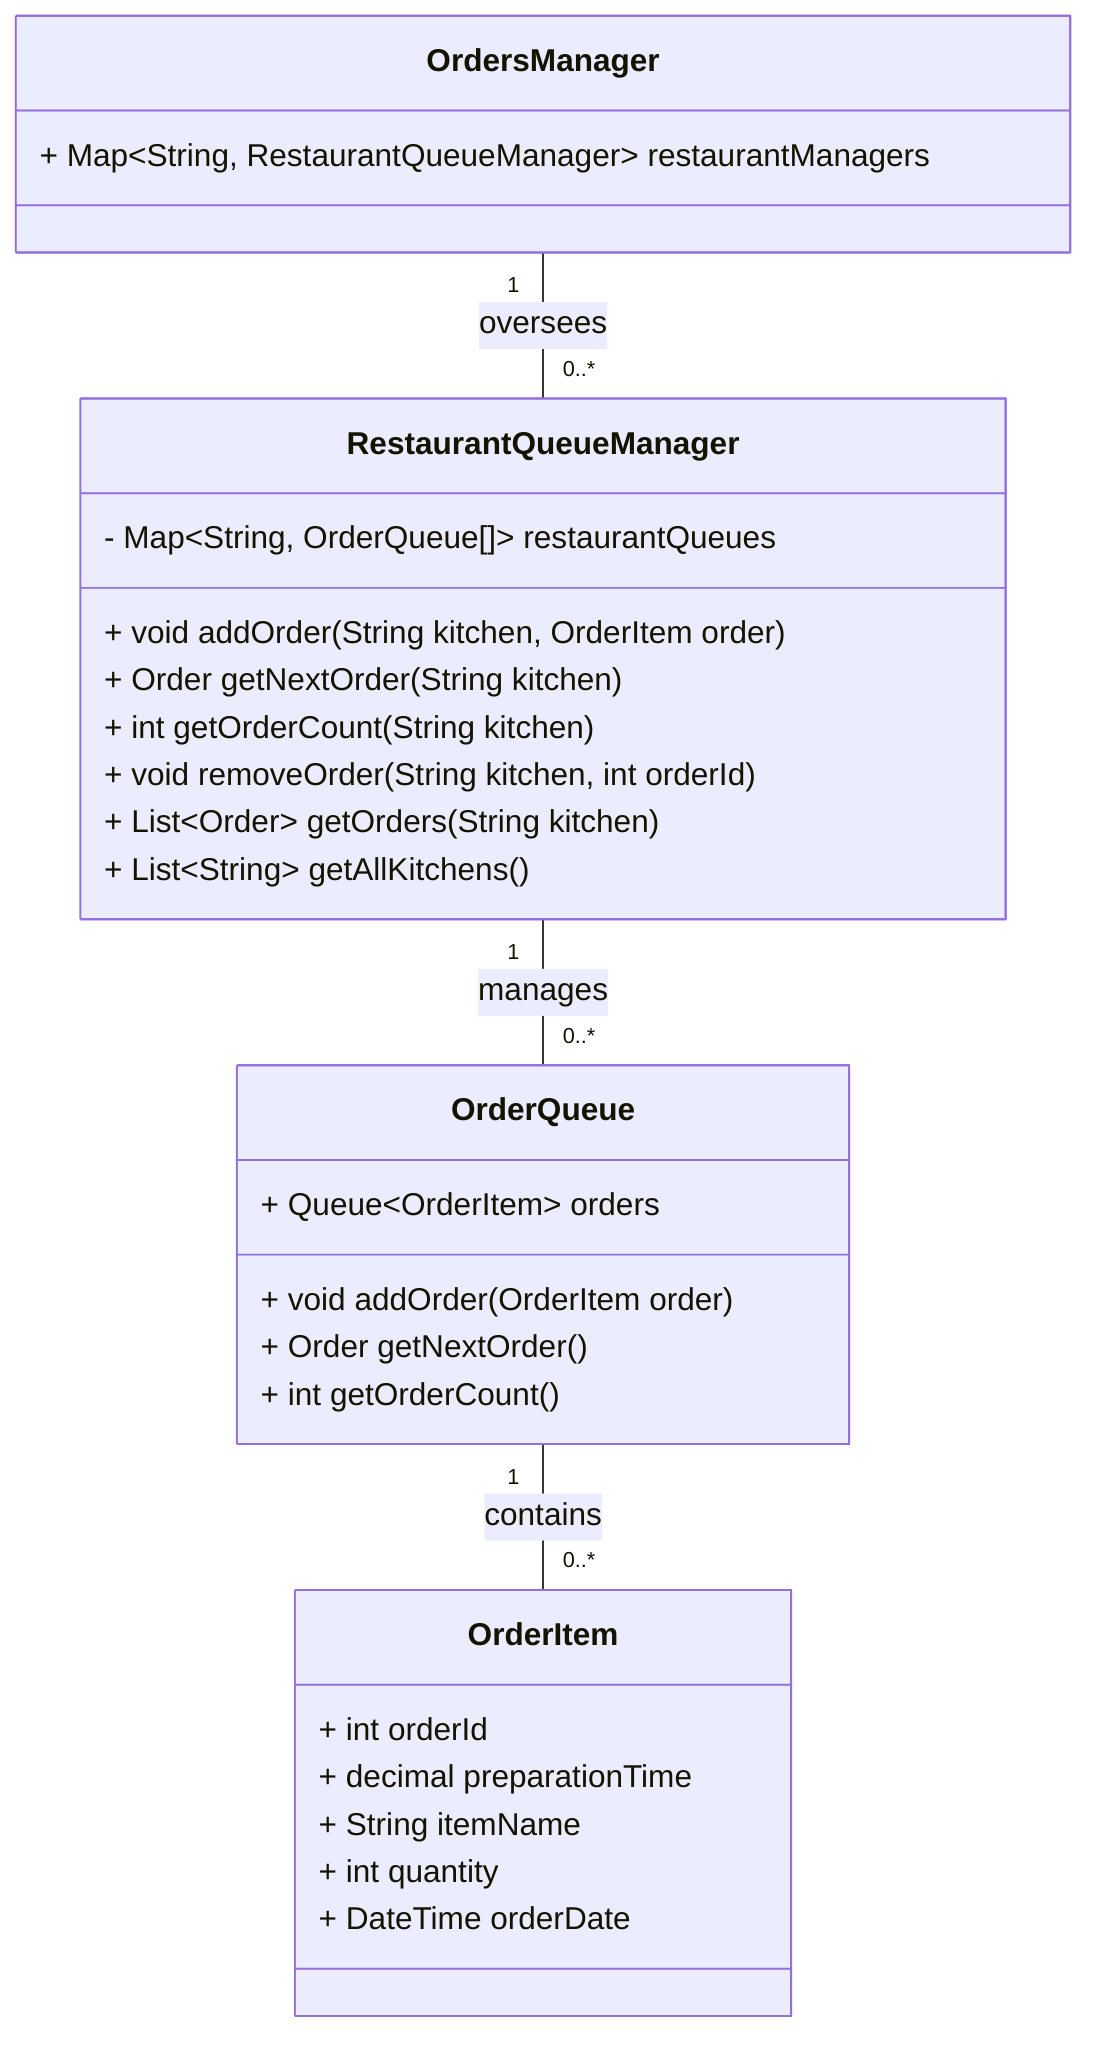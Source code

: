 classDiagram
    class OrderItem {
        + int orderId
        + decimal preparationTime
        + String itemName
        + int quantity
        + DateTime orderDate
    }

    class OrderQueue {
        + Queue~OrderItem~ orders
        + void addOrder(OrderItem order)
        + Order getNextOrder()
        + int getOrderCount()
    }

    class RestaurantQueueManager {
        - Map~String, OrderQueue[]~ restaurantQueues
        + void addOrder(String kitchen, OrderItem order)
        + Order getNextOrder(String kitchen)
        + int getOrderCount(String kitchen)
        + void removeOrder(String kitchen, int orderId)
        + List~Order~ getOrders(String kitchen)
        + List~String~ getAllKitchens()
    }

    class OrdersManager {
        + Map~String, RestaurantQueueManager~ restaurantManagers
    }

    OrderQueue "1" -- "0..*" OrderItem : contains
    RestaurantQueueManager "1" -- "0..*" OrderQueue : manages
    OrdersManager "1" -- "0..*" RestaurantQueueManager : oversees